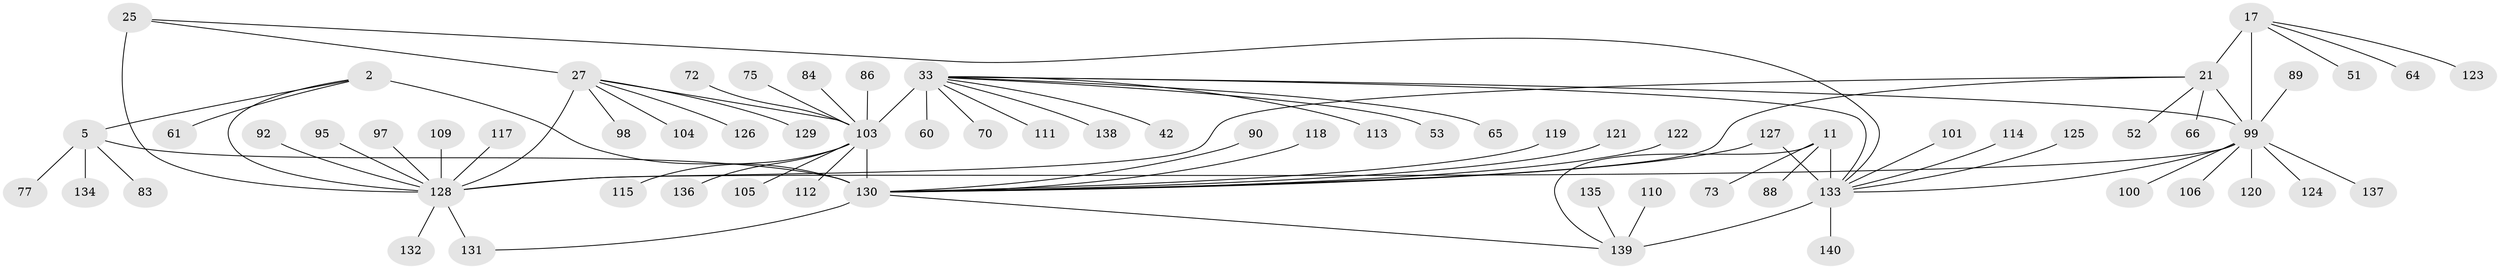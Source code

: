 // original degree distribution, {7: 0.05, 8: 0.07142857142857142, 12: 0.02142857142857143, 10: 0.014285714285714285, 13: 0.02142857142857143, 16: 0.007142857142857143, 9: 0.03571428571428571, 11: 0.02142857142857143, 6: 0.007142857142857143, 1: 0.6285714285714286, 2: 0.1, 4: 0.007142857142857143, 3: 0.014285714285714285}
// Generated by graph-tools (version 1.1) at 2025/54/03/09/25 04:54:52]
// undirected, 70 vertices, 82 edges
graph export_dot {
graph [start="1"]
  node [color=gray90,style=filled];
  2 [super="+1"];
  5 [super="+3"];
  11 [super="+9"];
  17 [super="+16"];
  21 [super="+18"];
  25 [super="+24"];
  27 [super="+22"];
  33 [super="+29+32"];
  42;
  51;
  52;
  53;
  60;
  61;
  64;
  65;
  66;
  70;
  72;
  73;
  75;
  77;
  83;
  84;
  86;
  88;
  89;
  90;
  92;
  95;
  97;
  98;
  99 [super="+67+68+78+87"];
  100;
  101;
  103 [super="+36+46"];
  104 [super="+63"];
  105;
  106;
  109;
  110;
  111 [super="+55"];
  112;
  113 [super="+41"];
  114;
  115;
  117;
  118;
  119;
  120;
  121 [super="+79"];
  122;
  123 [super="+96"];
  124;
  125;
  126;
  127 [super="+116"];
  128 [super="+43+28+37+54+58+59+74+91"];
  129;
  130 [super="+7+45+62+69+76+85"];
  131 [super="+81"];
  132 [super="+48"];
  133 [super="+40+14"];
  134;
  135;
  136;
  137;
  138;
  139 [super="+82+8+50+57+94+102+107+108"];
  140;
  2 -- 5 [weight=4];
  2 -- 61;
  2 -- 130 [weight=6];
  2 -- 128;
  5 -- 83;
  5 -- 134;
  5 -- 77;
  5 -- 130 [weight=6];
  11 -- 88;
  11 -- 73;
  11 -- 139 [weight=2];
  11 -- 133 [weight=8];
  17 -- 21 [weight=4];
  17 -- 51;
  17 -- 64;
  17 -- 123;
  17 -- 99 [weight=6];
  21 -- 66;
  21 -- 52;
  21 -- 130;
  21 -- 99 [weight=6];
  21 -- 128;
  25 -- 27 [weight=4];
  25 -- 128 [weight=6];
  25 -- 133;
  27 -- 98;
  27 -- 129;
  27 -- 126;
  27 -- 104;
  27 -- 128 [weight=6];
  27 -- 103;
  33 -- 65;
  33 -- 138;
  33 -- 60;
  33 -- 113;
  33 -- 111;
  33 -- 103 [weight=12];
  33 -- 99;
  33 -- 53;
  33 -- 70;
  33 -- 42;
  33 -- 133;
  72 -- 103;
  75 -- 103;
  84 -- 103;
  86 -- 103;
  89 -- 99;
  90 -- 130;
  92 -- 128;
  95 -- 128;
  97 -- 128;
  99 -- 128;
  99 -- 100;
  99 -- 137;
  99 -- 106;
  99 -- 120;
  99 -- 124;
  99 -- 133;
  101 -- 133;
  103 -- 130;
  103 -- 136;
  103 -- 105;
  103 -- 112;
  103 -- 115;
  109 -- 128;
  110 -- 139;
  114 -- 133;
  117 -- 128;
  118 -- 130;
  119 -- 130;
  121 -- 130;
  122 -- 130;
  125 -- 133;
  127 -- 130;
  127 -- 133;
  128 -- 131 [weight=2];
  128 -- 132;
  130 -- 131;
  130 -- 139 [weight=2];
  133 -- 139 [weight=4];
  133 -- 140;
  135 -- 139;
}
